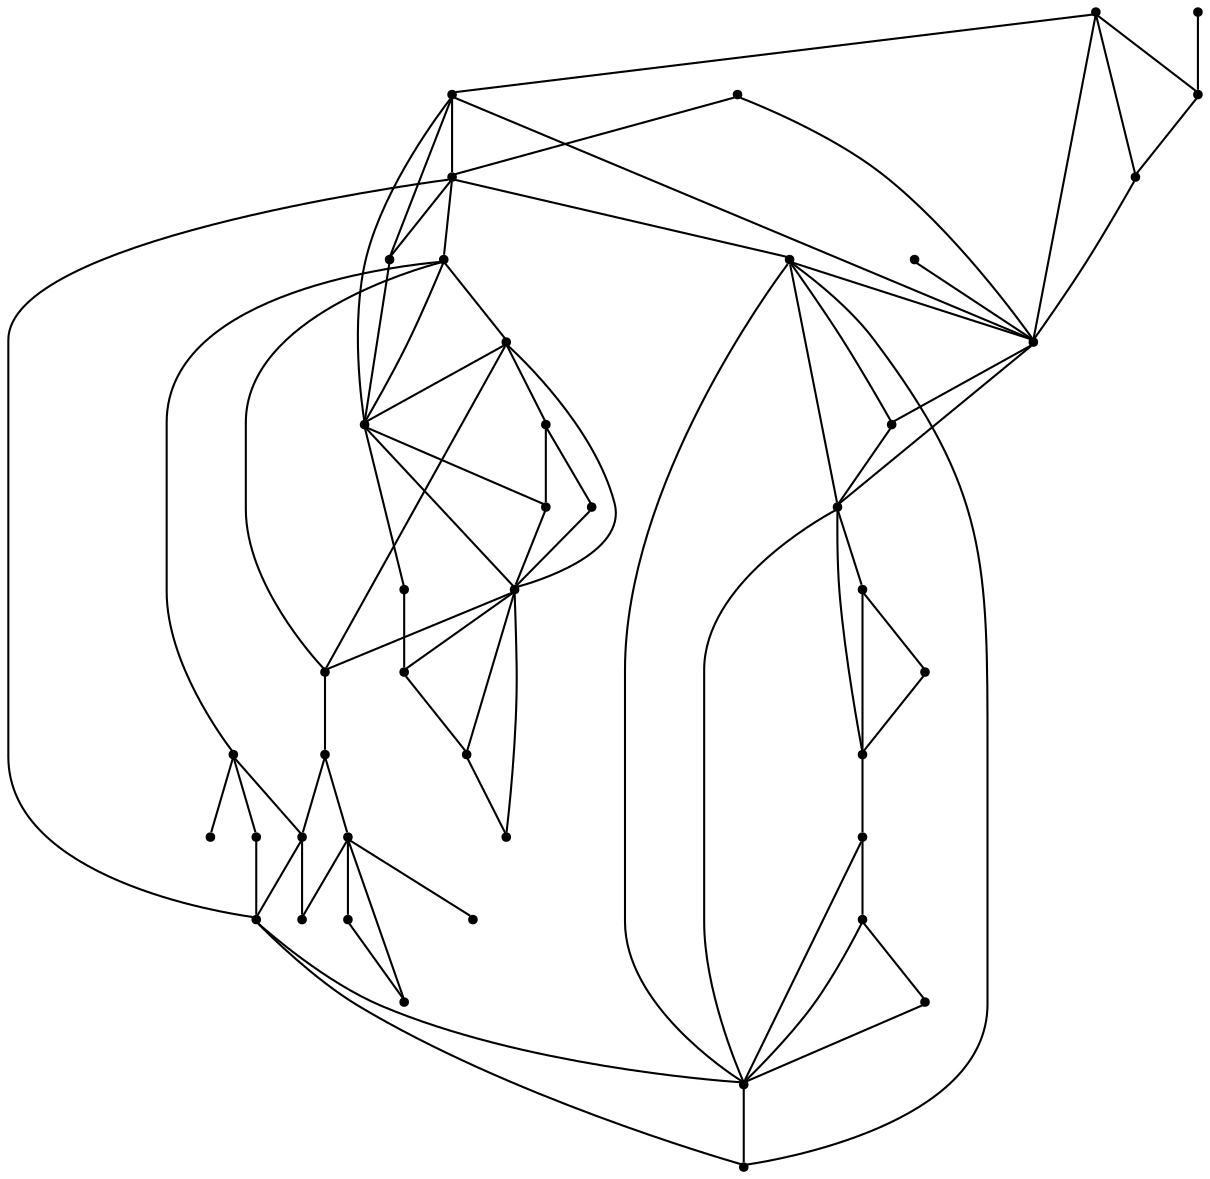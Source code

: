 graph {
  node [shape=point,comment="{\"directed\":false,\"doi\":\"10.4230/LIPIcs.GD.2024.19\",\"figure\":\"9 (4)\"}"]

  v0 [pos="849.2656116034838,1278.3869081778914"]
  v1 [pos="847.8076778052542,1297.3451029135958"]
  v2 [pos="836.604641037703,1317.0582531262392"]
  v3 [pos="822.9183153299876,1332.3313190558642"]
  v4 [pos="814.3884645722414,1242.5681682849881"]
  v5 [pos="769.9412302232687,1176.5433253260521"]
  v6 [pos="829.1425638229132,1251.6610773787181"]
  v7 [pos="785.3179323914832,1413.65669474298"]
  v8 [pos="687.4085041456979,1134.306891654198"]
  v9 [pos="702.0525826560888,1271.8592200436176"]
  v10 [pos="701.0422361238109,1303.1753123901285"]
  v11 [pos="686.5408030009631,1219.274797177412"]
  v12 [pos="685.0378433737633,1319.175866998138"]
  v13 [pos="570.5935697798483,1454.5232218369226"]
  v14 [pos="685.0378433737633,1351.1771033752616"]
  v15 [pos="681.9945297868287,1473.0564441616566"]
  v16 [pos="611.9477586234474,1492.3170438988086"]
  v17 [pos="669.033387027912,1415.1793218073"]
  v18 [pos="653.0289942778644,1271.1742031741094"]
  v19 [pos="536.4441495295499,1176.2382658365498"]
  v20 [pos="646.4021843479577,1098.8229669492312"]
  v21 [pos="637.0246015278167,1223.1725393500806"]
  v22 [pos="566.6067488502514,1154.067600119894"]
  v23 [pos="637.0246015278168,1303.1753123901285"]
  v24 [pos="637.0246015278168,1399.178640038186"]
  v25 [pos="630.8579708329804,1494.977254203266"]
  v26 [pos="619.4623023762324,1086.4926632980835"]
  v27 [pos="605.0158160277215,1351.1771033752616"]
  v28 [pos="503.04420582503724,1388.1083757707318"]
  v29 [pos="672.4118504999793,1119.6738275631162"]
  v30 [pos="597.1036077148349,1086.762626322766"]
  v31 [pos="573.0067761444117,1271.1742031741094"]
  v32 [pos="657.1201759212189,1490.387119817033"]
  v33 [pos="588.3961974733523,1479.8666842699508"]
  v34 [pos="576.6884644081894,1097.3829946027838"]
  v35 [pos="566.1596067549253,1126.5215801972142"]
  v36 [pos="511.2962383146235,1168.6954506056943"]
  v37 [pos="491.9529068844649,1241.8156288690332"]
  v38 [pos="488.695021056081,1173.3907472252824"]
  v39 [pos="474.1747635753586,1221.367487472845"]
  v40 [pos="470.1846674618748,1187.7811879291314"]
  v41 [pos="843.3264630982337,1265.428937315329"]
  v42 [pos="733.0510852197098,1303.1753123901285"]
  v43 [pos="653.0289942778644,1383.1782125912807"]

  v0 -- v1 [id="-1",pos="849.2656116034838,1278.3869081778914 849.9407446548253,1283.412060702344 849.9632575693105,1284.467116385713 849.9057669628285,1285.7796733055318 849.8507565926881,1287.0922302253507 849.7182229379221,1288.662288381619 849.4656204059016,1290.2872801349965 849.2130814696849,1291.9148151104628 848.8379298240685,1293.5974108441424 847.8076778052542,1297.3451029135958"]
  v37 -- v39 [id="-2",pos="491.9529068844649,1241.8156288690332 474.1747635753586,1221.367487472845 474.1747635753586,1221.367487472845 474.1747635753586,1221.367487472845"]
  v23 -- v27 [id="-3",pos="637.0246015278168,1303.1753123901285 605.0158160277215,1351.1771033752616 605.0158160277215,1351.1771033752616 605.0158160277215,1351.1771033752616"]
  v23 -- v12 [id="-4",pos="637.0246015278168,1303.1753123901285 685.0378433737633,1319.175866998138 685.0378433737633,1319.175866998138 685.0378433737633,1319.175866998138"]
  v43 -- v24 [id="-5",pos="653.0289942778644,1383.1782125912807 637.0246015278168,1399.178640038186 637.0246015278168,1399.178640038186 637.0246015278168,1399.178640038186"]
  v43 -- v17 [id="-6",pos="653.0289942778644,1383.1782125912807 669.033387027912,1415.1793218073 669.033387027912,1415.1793218073 669.033387027912,1415.1793218073"]
  v18 -- v21 [id="-7",pos="653.0289942778644,1271.1742031741094 637.0246015278167,1223.1725393500806 637.0246015278167,1223.1725393500806 637.0246015278167,1223.1725393500806"]
  v18 -- v11 [id="-8",pos="653.0289942778644,1271.1742031741094 686.5408030009631,1219.274797177412 686.5408030009631,1219.274797177412 686.5408030009631,1219.274797177412"]
  v14 -- v43 [id="-9",pos="685.0378433737633,1351.1771033752616 653.0289942778644,1383.1782125912807 653.0289942778644,1383.1782125912807 653.0289942778644,1383.1782125912807"]
  v12 -- v14 [id="-10",pos="685.0378433737633,1319.175866998138 685.0378433737633,1351.1771033752616 685.0378433737633,1351.1771033752616 685.0378433737633,1351.1771033752616"]
  v12 -- v10 [id="-11",pos="685.0378433737633,1319.175866998138 701.0422361238109,1303.1753123901285 701.0422361238109,1303.1753123901285 701.0422361238109,1303.1753123901285"]
  v10 -- v42 [id="-12",pos="701.0422361238109,1303.1753123901285 733.0510852197098,1303.1753123901285 733.0510852197098,1303.1753123901285 733.0510852197098,1303.1753123901285"]
  v10 -- v9 [id="-13",pos="701.0422361238109,1303.1753123901285 702.0525826560888,1271.8592200436176 702.0525826560888,1271.8592200436176 702.0525826560888,1271.8592200436176"]
  v2 -- v6 [id="-14",pos="836.604641037703,1317.0582531262392 829.1425638229132,1251.6610773787181 829.1425638229132,1251.6610773787181 829.1425638229132,1251.6610773787181"]
  v2 -- v41 [id="-15",pos="836.604641037703,1317.0582531262392 843.3264630982337,1265.428937315329 843.3264630982337,1265.428937315329 843.3264630982337,1265.428937315329"]
  v40 -- v39 [id="-16",pos="470.1846674618748,1187.7811879291314 464.2455507545266,1197.1515625527047 465.5759431685752,1208.3469533469079 474.1747635753586,1221.367487472845"]
  v39 -- v38 [id="-17",pos="474.1747635753586,1221.367487472845 483.63737398495357,1202.5992714271433 488.47618789578837,1186.6062193242947 488.695021056081,1173.3907472252824"]
  v38 -- v37 [id="-18",pos="488.695021056081,1173.3907472252824 497.34990116376474,1191.2563737518137 498.43519535062126,1214.0647524071335 491.9529068844649,1241.8156288690332"]
  v38 -- v19 [id="-19",pos="488.695021056081,1173.3907472252824 501.15343898729844,1184.9186643075425 517.0703239115505,1185.8661416965726 536.4441495295499,1176.2382658365498"]
  v37 -- v28 [id="-20",pos="491.9529068844649,1241.8156288690332 469.02235875682175,1288.2548642030588 472.72086811065964,1337.0191131702916 503.04420582503724,1388.1083757707318"]
  v37 -- v19 [id="-21",pos="491.9529068844649,1241.8156288690332 506.20758828922624,1215.5923387545258 521.0391790266217,1193.7339807103244 536.4441495295499,1176.2382658365498"]
  v28 -- v23 [id="-22",pos="503.04420582503724,1388.1083757707318 528.3462096721604,1342.154260050067 573.0060129947682,1313.8432389231991 637.0246015278168,1303.1753123901285"]
  v28 -- v19 [id="-23",pos="503.04420582503724,1388.1083757707318 501.71136497254895,1319.01335510669 512.8444463561066,1248.3883320342718 536.4441495295499,1176.2382658365498"]
  v28 -- v13 [id="-24",pos="503.04420582503724,1388.1083757707318 531.8779072330755,1397.4286489191638 554.3941287000658,1419.5670157152972 570.5935697798483,1454.5232218369226"]
  v36 -- v19 [id="-25",pos="511.2962383146235,1168.6954506056943 519.8935960179235,1165.9403781173398 528.2759045112468,1168.4554976016545 536.4441495295499,1176.2382658365498"]
  v19 -- v21 [id="-26",pos="536.4441495295499,1176.2382658365498 580.7239361275635,1185.3235452640145 614.2506262687119,1200.9691932295889 637.0246015278167,1223.1725393500806"]
  v19 -- v22 [id="-27",pos="536.4441495295499,1176.2382658365498 547.2354034685935,1156.5600849276218 557.2906631722212,1149.1697358609654 566.6067488502514,1154.067600119894"]
  v35 -- v30 [id="-28",pos="566.1596067549253,1126.5215801972142 583.9495152877032,1118.1987587518493 594.2648818281797,1104.9457741270332 597.1036077148349,1086.762626322766"]
  v22 -- v30 [id="-29",pos="566.6067488502514,1154.067600119894 587.5475114739031,1132.8517871363247 597.7127919178115,1110.415990516954 597.1036077148349,1086.762626322766"]
  v22 -- v35 [id="-30",pos="566.6067488502514,1154.067600119894 565.5948818143702,1143.161328796956 565.5002989731347,1134.0554597818 566.1596067549253,1126.5215801972142"]
  v35 -- v34 [id="-31",pos="566.1596067549253,1126.5215801972142 567.3998557539911,1112.3366468742774 571.2371293104036,1103.3184003254528 576.6884644081894,1097.3829946027838"]
  v34 -- v30 [id="-32",pos="576.6884644081894,1097.3829946027838 582.0307547205667,1091.5651281615496 588.9206372345527,1088.7034351081068 597.1036077148349,1086.762626322766"]
  v22 -- v18 [id="-33",pos="566.6067488502514,1154.067600119894 638.7066469380402,1166.8330490703654 674.0363417079172,1199.5942002075003 653.0289942778644,1271.1742031741094"]
  v22 -- v8 [id="-34",pos="566.6067488502514,1154.067600119894 594.2353097794914,1142.9671986706924 634.166351729447,1136.41941908192 687.4085041456979,1134.306891654198"]
  v13 -- v33 [id="-35",pos="570.5935697798483,1454.5232218369226 574.8227695417869,1465.2190609944373 581.0229269354056,1473.594979679818 588.3961974733523,1479.8666842699508"]
  v33 -- v16 [id="-36",pos="588.3961974733523,1479.8666842699508 595.4118894825498,1485.8348730535863 603.4774865287575,1489.914991477078 611.9477586234474,1492.3170438988086"]
  v16 -- v25 [id="-37",pos="611.9477586234474,1492.3170438988086 618.1222443637022,1494.0702380575178 624.511453611856,1494.9313378695879 630.8579708329804,1494.977254203266"]
  v25 -- v32 [id="-38",pos="630.8579708329804,1494.977254203266 639.9494523698986,1495.0440734086078 648.9549826025448,1493.4398683714526 657.1201759212189,1490.387119817033"]
  v32 -- v15 [id="-39",pos="657.1201759212189,1490.387119817033 667.1329349794499,1486.6480842206888 675.885196837251,1480.7341305983348 681.9945297868287,1473.0564441616566"]
  v13 -- v24 [id="-40",pos="570.5935697798483,1454.5232218369226 593.5423699031334,1438.9602285892208 615.6859835566526,1420.511949882239 637.0246015278168,1399.178640038186"]
  v13 -- v15 [id="-41",pos="570.5935697798483,1454.5232218369226 594.8512987334566,1456.613368910267 632.6691793203775,1462.7385921490531 681.9945297868287,1473.0564441616566"]
  v31 -- v19 [id="-42",pos="573.0067761444117,1271.1742031741094 565.9447801302614,1241.2006777680601 553.7589338134043,1209.554475194476 536.4441495295499,1176.2382658365498"]
  v30 -- v26 [id="-43",pos="597.1036077148349,1086.762626322766 603.2754130657048,1085.2912642374017 610.634345345249,1084.5580766722305 619.4623023762324,1086.4926632980835"]
  v26 -- v20 [id="-44",pos="619.4623023762324,1086.4926632980835 627.1088344611776,1088.164978763029 635.8875583327224,1091.879280422288 646.4021843479577,1098.8229669492312"]
  v20 -- v29 [id="-45",pos="646.4021843479577,1098.8229669492312 654.0534320122783,1103.8794925962206 662.6512132113357,1110.6786429182325 672.4118504999793,1119.6738275631162"]
  v29 -- v8 [id="-46",pos="672.4118504999793,1119.6738275631162 677.1259502412934,1124.0162001817232 682.1177058443917,1128.8789072051873 687.4085041456979,1134.306891654198"]
  v27 -- v28 [id="-47",pos="605.0158160277215,1351.1771033752616 578.3209686873846,1348.0644538612796 544.3316190748243,1360.3749203801376 503.04420582503724,1388.1083757707318"]
  v27 -- v13 [id="-48",pos="605.0158160277215,1351.1771033752616 583.6774524397719,1383.1782125912807 572.2017804620567,1417.6269187451678 570.5935697798483,1454.5232218369226"]
  v26 -- v8 [id="-49",pos="619.4623023762324,1086.4926632980835 629.0074601389398,1106.1358749032959 651.6561516648925,1122.0739934090354 687.4085041456979,1134.306891654198"]
  v25 -- v15 [id="-50",pos="630.8579708329804,1494.977254203266 638.0998793756015,1485.9968667918095 655.144572281437,1478.6891724430259 681.9945297868287,1473.0564441616566"]
  v24 -- v15 [id="-51",pos="637.0246015278168,1399.178640038186 637.0246651236204,1420.511949882239 652.0138144645105,1445.1378422030277 681.9945297868287,1473.0564441616566"]
  v23 -- v5 [id="-52",pos="637.0246015278168,1303.1753123901285 685.8130762200192,1257.4386421580211 724.726330928672,1206.7593469582296 769.9412302232687,1176.5433253260521"]
  v21 -- v22 [id="-53",pos="637.0246015278167,1223.1725393500806 627.564534950367,1196.1916233754414 604.0931045128464,1173.155753504315 566.6067488502514,1154.067600119894"]
  v20 -- v8 [id="-54",pos="646.4021843479577,1098.8229669492312 651.0060117643777,1112.4910054188726 664.6747850302912,1124.3163523243702 687.4085041456979,1134.306891654198"]
  v18 -- v8 [id="-55",pos="653.0289942778644,1271.1742031741094 677.6158315152607,1217.3097766308165 689.076494883319,1171.6881871982087 687.4085041456979,1134.306891654198"]
  v18 -- v19 [id="-56",pos="653.0289942778644,1271.1742031741094 617.879402823869,1226.1825698527962 579.018678249015,1194.5389105013003 536.4441495295499,1176.2382658365498"]
  v17 -- v15 [id="-57",pos="669.033387027912,1415.1793218073 679.7038725358613,1425.8472483403707 684.0225999646058,1445.1378422030277 681.9945297868287,1473.0564441616566"]
  v15 -- v16 [id="-58",pos="681.9945297868287,1473.0564441616566 643.756471725321,1479.976678625274 620.4075904013964,1486.3969156263133 611.9477586234474,1492.3170438988086"]
  v15 -- v7 [id="-59",pos="681.9945297868287,1473.0564441616566 713.2231219679849,1473.4814165726268 747.6626026786419,1453.680779520143 785.3179323914832,1413.65669474298"]
  v14 -- v15 [id="-60",pos="685.0378433737633,1351.1771033752616 706.3762069617129,1383.1782125912807 705.363443788897,1423.8046595200792 681.9945297868287,1473.0564441616566"]
  v14 -- v13 [id="-61",pos="685.0378433737633,1351.1771033752616 642.3585723657187,1361.8450299083322 604.2105659621519,1396.2937360622193 570.5935697798483,1454.5232218369226"]
  v14 -- v7 [id="-62",pos="685.0378433737633,1351.1771033752616 717.0466288738585,1361.8450299083322 750.4733464116997,1382.6707126235424 785.3179323914832,1413.65669474298"]
  v12 -- v7 [id="-63",pos="685.0378433737633,1319.175866998138 727.7171143818077,1329.8437935312088 761.1412880875037,1361.3374027794894 785.3179323914832,1413.65669474298"]
  v12 -- v13 [id="-64",pos="685.0378433737633,1319.175866998138 642.3585723657187,1340.509176842191 604.2105659621519,1385.6256823680442 570.5935697798483,1454.5232218369226"]
  v11 -- v5 [id="-65",pos="686.5408030009631,1219.274797177412 708.339218632376,1196.7815237388438 736.0443489091871,1182.3534433480866 769.9412302232687,1176.5433253260521"]
  v8 -- v11 [id="-66",pos="687.4085041456979,1134.306891654198 696.0333670340681,1170.7956434062878 695.5882600044581,1199.4267290329797 686.5408030009631,1219.274797177412"]
  v10 -- v4 [id="-67",pos="701.0422361238109,1303.1753123901285 733.0510216239062,1281.8420025460755 770.8339881146338,1261.6387734369994 814.3884645722414,1242.5681682849881"]
  v9 -- v5 [id="-68",pos="702.0525826560888,1271.8592200436176 723.3934264803801,1239.8581108275985 746.3597154496636,1208.3144001041765 769.9412302232687,1176.5433253260521"]
  v5 -- v8 [id="-69",pos="769.9412302232687,1176.5433253260521 755.2147315513726,1165.107854366705 727.7046496042962,1151.0298484964148 687.4085041456979,1134.306891654198"]
  v7 -- v3 [id="-70",pos="785.3179323914832,1413.65669474298 804.7058126820849,1400.0287120212308 817.2392736615865,1372.920253458859 822.9183153299876,1332.3313190558642"]
  v4 -- v6 [id="-71",pos="814.3884645722414,1242.5681682849881 822.2007002818209,1247.0182982952554 826.6068719405573,1249.8709033506993 829.1425638229132,1251.6610773787181"]
  v4 -- v5 [id="-72",pos="814.3884645722414,1242.5681682849881 807.2139675814688,1219.6448359912729 792.3974172516319,1197.6390982270493 769.9412302232687,1176.5433253260521"]
  v3 -- v2 [id="-73",pos="822.9183153299876,1332.3313190558642 829.7027156612908,1325.2710802162812 833.1536147536932,1321.1633950602159 836.604641037703,1317.0582531262392"]
  v3 -- v4 [id="-74",pos="822.9183153299876,1332.3313190558642 812.17043372902,1305.752867976713 809.3271289445034,1275.8318601067892 814.3884645722414,1242.5681682849881"]
  v2 -- v1 [id="-75",pos="836.604641037703,1317.0582531262392 838.190020826408,1314.8106806056232 839.7779444472584,1312.5631080850073 841.1483068238887,1310.4355756469636 842.5187327963226,1308.3104592699037 843.6740141650745,1306.3028397533278 844.6767927967204,1304.337819206732 845.6821152605115,1302.3752147211205 846.5323275592478,1300.4526659834012 847.8076778052542,1297.3451029135958"]
  v2 -- v0 [id="-76",pos="836.604641037703,1317.0582531262392 838.8451847954096,1299.8476334485729 843.066356261385,1286.957185132457 849.2656116034838,1278.3869081778914"]
  v23 -- v18 [id="-78",pos="637.0246015278168,1303.1753123901285 653.0289942778644,1271.1742031741094 653.0289942778644,1271.1742031741094 653.0289942778644,1271.1742031741094"]
  v31 -- v23 [id="-79",pos="573.0067761444117,1271.1742031741094 637.0246015278168,1303.1753123901285 637.0246015278168,1303.1753123901285 637.0246015278168,1303.1753123901285"]
}